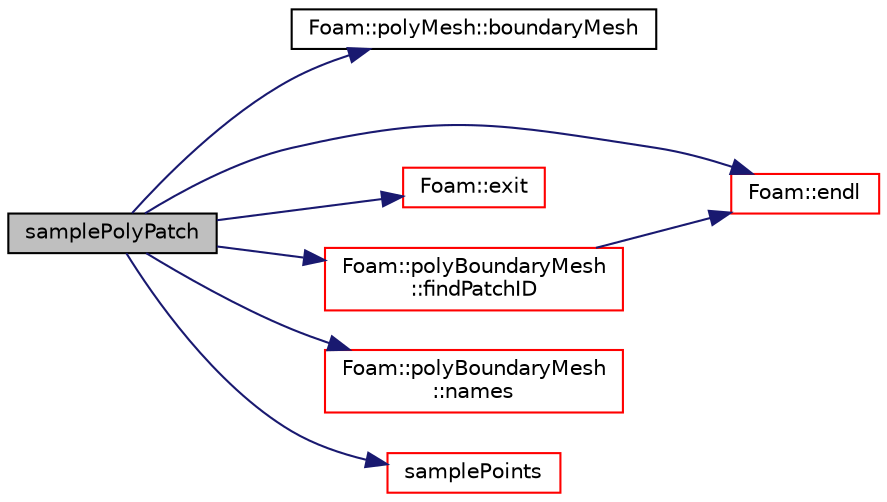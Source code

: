 digraph "samplePolyPatch"
{
  bgcolor="transparent";
  edge [fontname="Helvetica",fontsize="10",labelfontname="Helvetica",labelfontsize="10"];
  node [fontname="Helvetica",fontsize="10",shape=record];
  rankdir="LR";
  Node3635 [label="samplePolyPatch",height=0.2,width=0.4,color="black", fillcolor="grey75", style="filled", fontcolor="black"];
  Node3635 -> Node3636 [color="midnightblue",fontsize="10",style="solid",fontname="Helvetica"];
  Node3636 [label="Foam::polyMesh::boundaryMesh",height=0.2,width=0.4,color="black",URL="$a28565.html#a9f2b68c134340291eda6197f47f25484",tooltip="Return boundary mesh. "];
  Node3635 -> Node3637 [color="midnightblue",fontsize="10",style="solid",fontname="Helvetica"];
  Node3637 [label="Foam::endl",height=0.2,width=0.4,color="red",URL="$a21851.html#a2db8fe02a0d3909e9351bb4275b23ce4",tooltip="Add newline and flush stream. "];
  Node3635 -> Node3639 [color="midnightblue",fontsize="10",style="solid",fontname="Helvetica"];
  Node3639 [label="Foam::exit",height=0.2,width=0.4,color="red",URL="$a21851.html#a06ca7250d8e89caf05243ec094843642"];
  Node3635 -> Node3686 [color="midnightblue",fontsize="10",style="solid",fontname="Helvetica"];
  Node3686 [label="Foam::polyBoundaryMesh\l::findPatchID",height=0.2,width=0.4,color="red",URL="$a28557.html#ac89fe0aab9fe12bd4f0d3807495fe72b",tooltip="Find patch index given a name. "];
  Node3686 -> Node3637 [color="midnightblue",fontsize="10",style="solid",fontname="Helvetica"];
  Node3635 -> Node3690 [color="midnightblue",fontsize="10",style="solid",fontname="Helvetica"];
  Node3690 [label="Foam::polyBoundaryMesh\l::names",height=0.2,width=0.4,color="red",URL="$a28557.html#ada6aa4fc7adb36994dc5e27d319a3acc",tooltip="Return a list of patch names. "];
  Node3635 -> Node3692 [color="midnightblue",fontsize="10",style="solid",fontname="Helvetica"];
  Node3692 [label="samplePoints",height=0.2,width=0.4,color="red",URL="$a26225.html#a8612410d6387008e01c65ec2d840c7f6",tooltip="Get the sample points. "];
}

